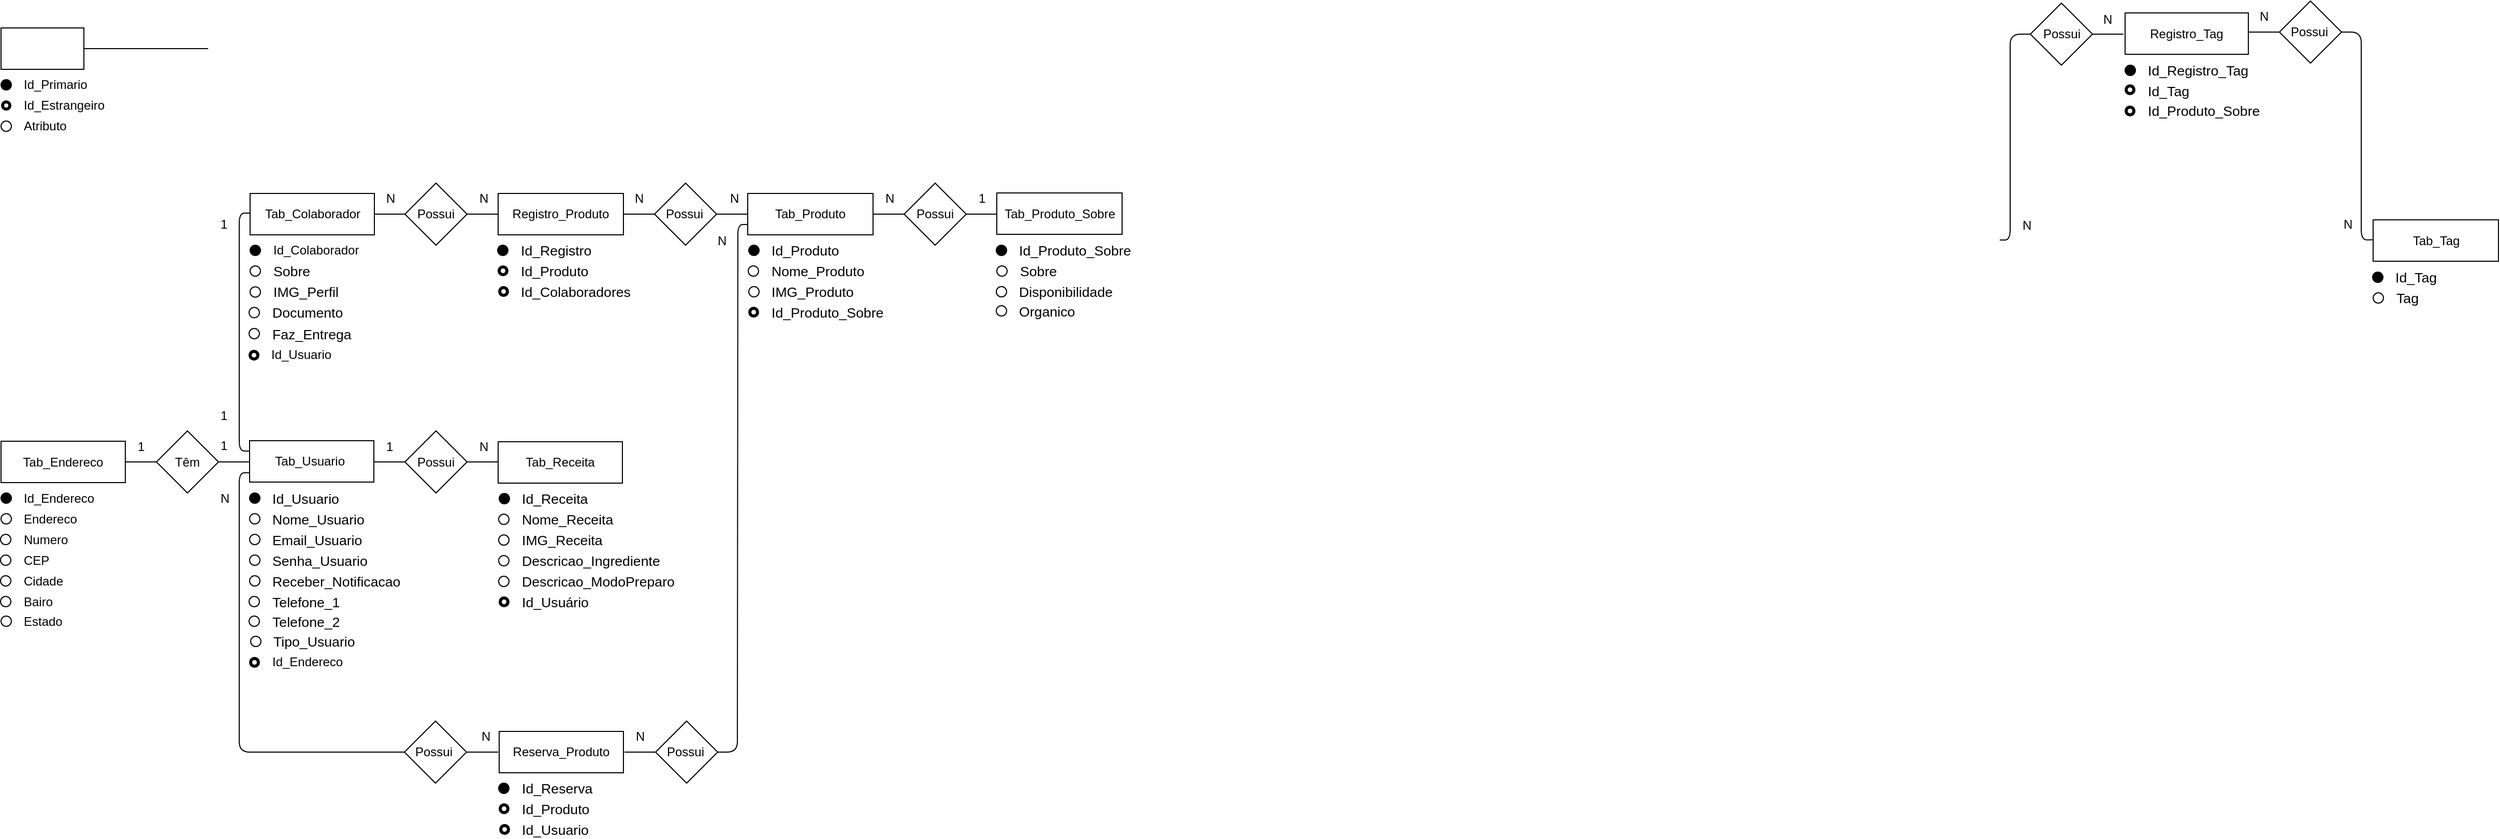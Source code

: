 <mxfile version="12.1.3" type="google" pages="1"><diagram id="uikg-ebsh83IP-GvJcgj" name="Conceitual"><mxGraphModel dx="502" dy="266" grid="1" gridSize="10" guides="1" tooltips="1" connect="1" arrows="1" fold="1" page="1" pageScale="1" pageWidth="827" pageHeight="1169" math="0" shadow="0"><root><mxCell id="0"/><mxCell id="1" parent="0"/><mxCell id="f7tvmnN2A5TUFXAN9-95-1" value="" style="rounded=0;whiteSpace=wrap;html=1;" parent="1" vertex="1"><mxGeometry x="40" y="40" width="80" height="40" as="geometry"/></mxCell><mxCell id="f7tvmnN2A5TUFXAN9-95-2" value="" style="endArrow=none;html=1;" parent="1" edge="1"><mxGeometry width="50" height="50" relative="1" as="geometry"><mxPoint x="120" y="60" as="sourcePoint"/><mxPoint x="240" y="60" as="targetPoint"/></mxGeometry></mxCell><mxCell id="f7tvmnN2A5TUFXAN9-95-3" value="" style="ellipse;whiteSpace=wrap;html=1;aspect=fixed;fillColor=#000000;" parent="1" vertex="1"><mxGeometry x="40" y="90" width="10" height="10" as="geometry"/></mxCell><mxCell id="f7tvmnN2A5TUFXAN9-95-4" value="" style="ellipse;whiteSpace=wrap;html=1;aspect=fixed;fillColor=#FFFFFF;strokeWidth=3;" parent="1" vertex="1"><mxGeometry x="41.5" y="111.5" width="7" height="7" as="geometry"/></mxCell><mxCell id="f7tvmnN2A5TUFXAN9-95-5" value="" style="ellipse;whiteSpace=wrap;html=1;aspect=fixed;fillColor=none;" parent="1" vertex="1"><mxGeometry x="40" y="130" width="10" height="10" as="geometry"/></mxCell><mxCell id="f7tvmnN2A5TUFXAN9-95-6" value="Id_Primario" style="text;html=1;strokeColor=none;fillColor=none;align=left;verticalAlign=middle;whiteSpace=wrap;rounded=0;" parent="1" vertex="1"><mxGeometry x="60" y="90" width="40" height="10" as="geometry"/></mxCell><mxCell id="f7tvmnN2A5TUFXAN9-95-7" value="Id_Estrangeiro" style="text;html=1;strokeColor=none;fillColor=none;align=left;verticalAlign=middle;whiteSpace=wrap;rounded=0;" parent="1" vertex="1"><mxGeometry x="60" y="110" width="40" height="10" as="geometry"/></mxCell><mxCell id="f7tvmnN2A5TUFXAN9-95-8" value="Atributo" style="text;html=1;strokeColor=none;fillColor=none;align=left;verticalAlign=middle;whiteSpace=wrap;rounded=0;" parent="1" vertex="1"><mxGeometry x="60" y="130" width="40" height="10" as="geometry"/></mxCell><mxCell id="f7tvmnN2A5TUFXAN9-95-9" value="Tab_Endereco" style="rounded=0;whiteSpace=wrap;html=1;" parent="1" vertex="1"><mxGeometry x="40" y="439.5" width="120" height="40" as="geometry"/></mxCell><mxCell id="f7tvmnN2A5TUFXAN9-95-10" value="" style="endArrow=none;html=1;" parent="1" edge="1"><mxGeometry width="50" height="50" relative="1" as="geometry"><mxPoint x="160" y="459.5" as="sourcePoint"/><mxPoint x="280" y="459.5" as="targetPoint"/></mxGeometry></mxCell><mxCell id="f7tvmnN2A5TUFXAN9-95-11" value="" style="ellipse;whiteSpace=wrap;html=1;aspect=fixed;fillColor=#000000;" parent="1" vertex="1"><mxGeometry x="40" y="489.5" width="10" height="10" as="geometry"/></mxCell><mxCell id="f7tvmnN2A5TUFXAN9-95-14" value="Id_Endereco" style="text;html=1;strokeColor=none;fillColor=none;align=left;verticalAlign=middle;whiteSpace=wrap;rounded=0;" parent="1" vertex="1"><mxGeometry x="60" y="489.5" width="40" height="10" as="geometry"/></mxCell><mxCell id="f7tvmnN2A5TUFXAN9-95-19" value="" style="ellipse;whiteSpace=wrap;html=1;aspect=fixed;fillColor=none;" parent="1" vertex="1"><mxGeometry x="40" y="509.5" width="10" height="10" as="geometry"/></mxCell><mxCell id="f7tvmnN2A5TUFXAN9-95-20" value="Endereco" style="text;html=1;strokeColor=none;fillColor=none;align=left;verticalAlign=middle;whiteSpace=wrap;rounded=0;" parent="1" vertex="1"><mxGeometry x="60" y="509.5" width="40" height="10" as="geometry"/></mxCell><mxCell id="f7tvmnN2A5TUFXAN9-95-21" value="" style="ellipse;whiteSpace=wrap;html=1;aspect=fixed;fillColor=none;" parent="1" vertex="1"><mxGeometry x="39.5" y="549.5" width="10" height="10" as="geometry"/></mxCell><mxCell id="f7tvmnN2A5TUFXAN9-95-22" value="CEP" style="text;html=1;strokeColor=none;fillColor=none;align=left;verticalAlign=middle;whiteSpace=wrap;rounded=0;" parent="1" vertex="1"><mxGeometry x="59.5" y="549.5" width="40" height="10" as="geometry"/></mxCell><mxCell id="f7tvmnN2A5TUFXAN9-95-23" value="" style="ellipse;whiteSpace=wrap;html=1;aspect=fixed;fillColor=none;" parent="1" vertex="1"><mxGeometry x="39.5" y="569.5" width="10" height="10" as="geometry"/></mxCell><mxCell id="f7tvmnN2A5TUFXAN9-95-24" value="Cidade" style="text;html=1;strokeColor=none;fillColor=none;align=left;verticalAlign=middle;whiteSpace=wrap;rounded=0;" parent="1" vertex="1"><mxGeometry x="59.5" y="569.5" width="40" height="10" as="geometry"/></mxCell><mxCell id="f7tvmnN2A5TUFXAN9-95-25" value="" style="ellipse;whiteSpace=wrap;html=1;aspect=fixed;fillColor=none;" parent="1" vertex="1"><mxGeometry x="39.5" y="589.5" width="10" height="10" as="geometry"/></mxCell><mxCell id="f7tvmnN2A5TUFXAN9-95-26" value="Bairo" style="text;html=1;strokeColor=none;fillColor=none;align=left;verticalAlign=middle;whiteSpace=wrap;rounded=0;" parent="1" vertex="1"><mxGeometry x="59.5" y="589.5" width="40" height="10" as="geometry"/></mxCell><mxCell id="f7tvmnN2A5TUFXAN9-95-27" value="1" style="text;html=1;strokeColor=none;fillColor=none;align=left;verticalAlign=middle;whiteSpace=wrap;rounded=0;" parent="1" vertex="1"><mxGeometry x="170" y="440" width="20" height="10" as="geometry"/></mxCell><mxCell id="f7tvmnN2A5TUFXAN9-95-28" value="1" style="text;html=1;strokeColor=none;fillColor=none;align=left;verticalAlign=middle;whiteSpace=wrap;rounded=0;" parent="1" vertex="1"><mxGeometry x="250" y="439" width="20" height="10" as="geometry"/></mxCell><mxCell id="f7tvmnN2A5TUFXAN9-95-30" value="Tab_Usuario&amp;nbsp;" style="rounded=0;whiteSpace=wrap;html=1;" parent="1" vertex="1"><mxGeometry x="280" y="439" width="120" height="40" as="geometry"/></mxCell><mxCell id="f7tvmnN2A5TUFXAN9-95-31" value="" style="endArrow=none;html=1;entryX=0;entryY=0.5;entryDx=0;entryDy=0;exitX=1;exitY=0.5;exitDx=0;exitDy=0;" parent="1" target="bHAgnI6_j4kIWD1kkPup-5" edge="1" source="EElcfvFMlsTW9g3fztrZ-11"><mxGeometry width="50" height="50" relative="1" as="geometry"><mxPoint x="130" y="190" as="sourcePoint"/><mxPoint x="960" y="380.5" as="targetPoint"/><Array as="points"><mxPoint x="470" y="220"/><mxPoint x="510" y="220"/></Array></mxGeometry></mxCell><mxCell id="f7tvmnN2A5TUFXAN9-95-32" value="N" style="text;html=1;strokeColor=none;fillColor=none;align=left;verticalAlign=middle;whiteSpace=wrap;rounded=0;" parent="1" vertex="1"><mxGeometry x="499.5" y="200" width="20" height="10" as="geometry"/></mxCell><mxCell id="f7tvmnN2A5TUFXAN9-95-33" value="N&amp;nbsp;" style="text;html=1;strokeColor=none;fillColor=none;align=left;verticalAlign=middle;whiteSpace=wrap;rounded=0;" parent="1" vertex="1"><mxGeometry x="742" y="200" width="20" height="10" as="geometry"/></mxCell><mxCell id="f7tvmnN2A5TUFXAN9-95-34" value="" style="ellipse;whiteSpace=wrap;html=1;aspect=fixed;fillColor=#000000;" parent="1" vertex="1"><mxGeometry x="280" y="489.5" width="10" height="10" as="geometry"/></mxCell><mxCell id="f7tvmnN2A5TUFXAN9-95-35" value="&lt;span style=&quot;font-size: 10pt ; font-family: &amp;#34;arial&amp;#34;&quot;&gt;Id_Usuario&lt;/span&gt;" style="text;html=1;strokeColor=none;fillColor=none;align=left;verticalAlign=middle;whiteSpace=wrap;rounded=0;" parent="1" vertex="1"><mxGeometry x="300" y="489.5" width="40" height="10" as="geometry"/></mxCell><mxCell id="f7tvmnN2A5TUFXAN9-95-36" value="" style="ellipse;whiteSpace=wrap;html=1;aspect=fixed;fillColor=none;" parent="1" vertex="1"><mxGeometry x="280" y="509.5" width="10" height="10" as="geometry"/></mxCell><mxCell id="f7tvmnN2A5TUFXAN9-95-37" value="&lt;span style=&quot;font-size: 10pt ; font-family: &amp;#34;arial&amp;#34;&quot;&gt;Nome_Usuario&lt;/span&gt;" style="text;html=1;strokeColor=none;fillColor=none;align=left;verticalAlign=middle;whiteSpace=wrap;rounded=0;" parent="1" vertex="1"><mxGeometry x="300" y="509.5" width="40" height="10" as="geometry"/></mxCell><mxCell id="f7tvmnN2A5TUFXAN9-95-38" value="" style="ellipse;whiteSpace=wrap;html=1;aspect=fixed;fillColor=none;" parent="1" vertex="1"><mxGeometry x="280" y="529.5" width="10" height="10" as="geometry"/></mxCell><mxCell id="f7tvmnN2A5TUFXAN9-95-39" value="&lt;span style=&quot;font-size: 10pt ; font-family: &amp;#34;arial&amp;#34;&quot;&gt;Email_Usuario&lt;/span&gt;" style="text;html=1;strokeColor=none;fillColor=none;align=left;verticalAlign=middle;whiteSpace=wrap;rounded=0;" parent="1" vertex="1"><mxGeometry x="300" y="529.5" width="40" height="10" as="geometry"/></mxCell><mxCell id="f7tvmnN2A5TUFXAN9-95-40" value="" style="ellipse;whiteSpace=wrap;html=1;aspect=fixed;fillColor=none;" parent="1" vertex="1"><mxGeometry x="280" y="549.5" width="10" height="10" as="geometry"/></mxCell><mxCell id="f7tvmnN2A5TUFXAN9-95-41" value="&lt;span style=&quot;font-size: 10pt ; font-family: &amp;#34;arial&amp;#34;&quot;&gt;Senha_Usuario&lt;/span&gt;" style="text;html=1;strokeColor=none;fillColor=none;align=left;verticalAlign=middle;whiteSpace=wrap;rounded=0;" parent="1" vertex="1"><mxGeometry x="300" y="549.5" width="40" height="10" as="geometry"/></mxCell><mxCell id="f7tvmnN2A5TUFXAN9-95-42" value="" style="ellipse;whiteSpace=wrap;html=1;aspect=fixed;fillColor=none;" parent="1" vertex="1"><mxGeometry x="280" y="569.5" width="10" height="10" as="geometry"/></mxCell><mxCell id="f7tvmnN2A5TUFXAN9-95-43" value="&lt;span style=&quot;font-size: 10pt ; font-family: &amp;#34;arial&amp;#34;&quot;&gt;Receber_Notificacao&lt;/span&gt;" style="text;html=1;strokeColor=none;fillColor=none;align=left;verticalAlign=middle;whiteSpace=wrap;rounded=0;" parent="1" vertex="1"><mxGeometry x="300" y="569.5" width="40" height="10" as="geometry"/></mxCell><mxCell id="f7tvmnN2A5TUFXAN9-95-44" value="Tab_Produto" style="rounded=0;whiteSpace=wrap;html=1;" parent="1" vertex="1"><mxGeometry x="761" y="200" width="121" height="40" as="geometry"/></mxCell><mxCell id="f7tvmnN2A5TUFXAN9-95-63" value="" style="ellipse;whiteSpace=wrap;html=1;aspect=fixed;fillColor=none;" parent="1" vertex="1"><mxGeometry x="280.5" y="270" width="10" height="10" as="geometry"/></mxCell><mxCell id="f7tvmnN2A5TUFXAN9-95-64" value="&lt;span style=&quot;font-size: 10pt ; font-family: &amp;#34;arial&amp;#34;&quot;&gt;Sobre&lt;/span&gt;" style="text;html=1;strokeColor=none;fillColor=none;align=left;verticalAlign=middle;whiteSpace=wrap;rounded=0;" parent="1" vertex="1"><mxGeometry x="300.5" y="270" width="40" height="10" as="geometry"/></mxCell><mxCell id="f7tvmnN2A5TUFXAN9-95-65" value="" style="ellipse;whiteSpace=wrap;html=1;aspect=fixed;fillColor=none;" parent="1" vertex="1"><mxGeometry x="280.5" y="290.19" width="10" height="10" as="geometry"/></mxCell><mxCell id="f7tvmnN2A5TUFXAN9-95-66" value="&lt;span style=&quot;font-size: 10pt ; font-family: &amp;#34;arial&amp;#34;&quot;&gt;IMG_Perfil&lt;/span&gt;" style="text;html=1;strokeColor=none;fillColor=none;align=left;verticalAlign=middle;whiteSpace=wrap;rounded=0;" parent="1" vertex="1"><mxGeometry x="300.5" y="290.19" width="40" height="10" as="geometry"/></mxCell><mxCell id="f7tvmnN2A5TUFXAN9-95-71" value="" style="ellipse;whiteSpace=wrap;html=1;aspect=fixed;fillColor=none;" parent="1" vertex="1"><mxGeometry x="279.5" y="310.167" width="10" height="10" as="geometry"/></mxCell><mxCell id="f7tvmnN2A5TUFXAN9-95-72" value="&lt;span style=&quot;font-size: 10pt ; font-family: &amp;#34;arial&amp;#34;&quot;&gt;Documento&lt;/span&gt;" style="text;html=1;strokeColor=none;fillColor=none;align=left;verticalAlign=middle;whiteSpace=wrap;rounded=0;" parent="1" vertex="1"><mxGeometry x="299.5" y="310.167" width="40" height="10" as="geometry"/></mxCell><mxCell id="f7tvmnN2A5TUFXAN9-95-73" value="" style="ellipse;whiteSpace=wrap;html=1;aspect=fixed;fillColor=none;" parent="1" vertex="1"><mxGeometry x="279.5" y="330.5" width="10" height="10" as="geometry"/></mxCell><mxCell id="f7tvmnN2A5TUFXAN9-95-74" value="&lt;span style=&quot;font-size: 10pt ; font-family: &amp;#34;arial&amp;#34;&quot;&gt;Faz_Entrega&lt;/span&gt;" style="text;html=1;strokeColor=none;fillColor=none;align=left;verticalAlign=middle;whiteSpace=wrap;rounded=0;" parent="1" vertex="1"><mxGeometry x="299.5" y="330.5" width="40" height="10" as="geometry"/></mxCell><mxCell id="f7tvmnN2A5TUFXAN9-95-87" value="Id_Endereco" style="text;html=1;strokeColor=none;fillColor=none;align=left;verticalAlign=middle;whiteSpace=wrap;rounded=0;" parent="1" vertex="1"><mxGeometry x="299.5" y="647.5" width="40" height="10" as="geometry"/></mxCell><mxCell id="f7tvmnN2A5TUFXAN9-95-90" value="" style="ellipse;whiteSpace=wrap;html=1;aspect=fixed;fillColor=none;" parent="1" vertex="1"><mxGeometry x="761.5" y="270" width="10" height="10" as="geometry"/></mxCell><mxCell id="f7tvmnN2A5TUFXAN9-95-91" value="&lt;span style=&quot;font-size: 10pt ; font-family: &amp;#34;arial&amp;#34;&quot;&gt;Nome_Produto&lt;/span&gt;" style="text;html=1;strokeColor=none;fillColor=none;align=left;verticalAlign=middle;whiteSpace=wrap;rounded=0;" parent="1" vertex="1"><mxGeometry x="781.5" y="270" width="40" height="10" as="geometry"/></mxCell><mxCell id="f7tvmnN2A5TUFXAN9-95-94" value="" style="ellipse;whiteSpace=wrap;html=1;aspect=fixed;fillColor=none;" parent="1" vertex="1"><mxGeometry x="762" y="290" width="10" height="10" as="geometry"/></mxCell><mxCell id="f7tvmnN2A5TUFXAN9-95-95" value="&lt;span style=&quot;font-size: 10pt ; font-family: &amp;#34;arial&amp;#34;&quot;&gt;IMG_Produto&lt;/span&gt;" style="text;html=1;strokeColor=none;fillColor=none;align=left;verticalAlign=middle;whiteSpace=wrap;rounded=0;" parent="1" vertex="1"><mxGeometry x="782" y="290" width="40" height="10" as="geometry"/></mxCell><mxCell id="f7tvmnN2A5TUFXAN9-95-104" value="" style="ellipse;whiteSpace=wrap;html=1;aspect=fixed;fillColor=#000000;" parent="1" vertex="1"><mxGeometry x="762" y="250" width="10" height="10" as="geometry"/></mxCell><mxCell id="f7tvmnN2A5TUFXAN9-95-105" value="&lt;span style=&quot;font-size: 10pt ; font-family: &amp;#34;arial&amp;#34;&quot;&gt;Id_Produto&lt;/span&gt;" style="text;html=1;strokeColor=none;fillColor=none;align=left;verticalAlign=middle;whiteSpace=wrap;rounded=0;" parent="1" vertex="1"><mxGeometry x="782" y="250" width="40" height="10" as="geometry"/></mxCell><mxCell id="f7tvmnN2A5TUFXAN9-95-116" value="" style="ellipse;whiteSpace=wrap;html=1;aspect=fixed;fillColor=#FFFFFF;strokeWidth=3;" parent="1" vertex="1"><mxGeometry x="763" y="311" width="7.5" height="7.5" as="geometry"/></mxCell><mxCell id="f7tvmnN2A5TUFXAN9-95-124" value="" style="rhombus;whiteSpace=wrap;html=1;strokeWidth=1;fillColor=#ffffff;align=left;" parent="1" vertex="1"><mxGeometry x="430" y="190" width="60" height="60" as="geometry"/></mxCell><mxCell id="f7tvmnN2A5TUFXAN9-95-125" value="Possui" style="text;html=1;strokeColor=none;fillColor=none;align=center;verticalAlign=middle;whiteSpace=wrap;rounded=0;" parent="1" vertex="1"><mxGeometry x="440" y="215" width="40" height="10" as="geometry"/></mxCell><mxCell id="f7tvmnN2A5TUFXAN9-95-128" value="Tab_Receita" style="rounded=0;whiteSpace=wrap;html=1;" parent="1" vertex="1"><mxGeometry x="520" y="440" width="120" height="40" as="geometry"/></mxCell><mxCell id="f7tvmnN2A5TUFXAN9-95-129" value="" style="rhombus;whiteSpace=wrap;html=1;strokeWidth=1;fillColor=#ffffff;align=left;" parent="1" vertex="1"><mxGeometry x="190" y="429.5" width="60" height="60" as="geometry"/></mxCell><mxCell id="f7tvmnN2A5TUFXAN9-95-130" value="Têm" style="text;html=1;strokeColor=none;fillColor=none;align=center;verticalAlign=middle;whiteSpace=wrap;rounded=0;" parent="1" vertex="1"><mxGeometry x="200" y="454.5" width="40" height="10" as="geometry"/></mxCell><mxCell id="f7tvmnN2A5TUFXAN9-95-131" value="" style="ellipse;whiteSpace=wrap;html=1;aspect=fixed;fillColor=none;" parent="1" vertex="1"><mxGeometry x="520.5" y="510" width="10" height="10" as="geometry"/></mxCell><mxCell id="f7tvmnN2A5TUFXAN9-95-132" value="&lt;span style=&quot;font-size: 10pt ; font-family: &amp;#34;arial&amp;#34;&quot;&gt;Nome_Receita&lt;/span&gt;" style="text;html=1;strokeColor=none;fillColor=none;align=left;verticalAlign=middle;whiteSpace=wrap;rounded=0;" parent="1" vertex="1"><mxGeometry x="540.5" y="510" width="40" height="10" as="geometry"/></mxCell><mxCell id="f7tvmnN2A5TUFXAN9-95-133" value="" style="ellipse;whiteSpace=wrap;html=1;aspect=fixed;fillColor=none;" parent="1" vertex="1"><mxGeometry x="520.5" y="530" width="10" height="10" as="geometry"/></mxCell><mxCell id="f7tvmnN2A5TUFXAN9-95-134" value="&lt;span style=&quot;font-size: 10pt ; font-family: &amp;#34;arial&amp;#34;&quot;&gt;IMG_Receita&lt;/span&gt;" style="text;html=1;strokeColor=none;fillColor=none;align=left;verticalAlign=middle;whiteSpace=wrap;rounded=0;" parent="1" vertex="1"><mxGeometry x="540.5" y="530" width="40" height="10" as="geometry"/></mxCell><mxCell id="f7tvmnN2A5TUFXAN9-95-135" value="" style="ellipse;whiteSpace=wrap;html=1;aspect=fixed;fillColor=none;" parent="1" vertex="1"><mxGeometry x="520.5" y="550" width="10" height="10" as="geometry"/></mxCell><mxCell id="f7tvmnN2A5TUFXAN9-95-136" value="&lt;span style=&quot;font-size: 10pt ; font-family: &amp;#34;arial&amp;#34;&quot;&gt;Descricao_Ingrediente&lt;/span&gt;" style="text;html=1;strokeColor=none;fillColor=none;align=left;verticalAlign=middle;whiteSpace=wrap;rounded=0;" parent="1" vertex="1"><mxGeometry x="540.5" y="550" width="40" height="10" as="geometry"/></mxCell><mxCell id="f7tvmnN2A5TUFXAN9-95-137" value="" style="ellipse;whiteSpace=wrap;html=1;aspect=fixed;fillColor=none;" parent="1" vertex="1"><mxGeometry x="520.5" y="570" width="10" height="10" as="geometry"/></mxCell><mxCell id="f7tvmnN2A5TUFXAN9-95-138" value="&lt;span style=&quot;font-size: 10pt ; font-family: &amp;#34;arial&amp;#34;&quot;&gt;Descricao_ModoPreparo&lt;/span&gt;" style="text;html=1;strokeColor=none;fillColor=none;align=left;verticalAlign=middle;whiteSpace=wrap;rounded=0;" parent="1" vertex="1"><mxGeometry x="540.5" y="570" width="40" height="10" as="geometry"/></mxCell><mxCell id="f7tvmnN2A5TUFXAN9-95-145" value="" style="ellipse;whiteSpace=wrap;html=1;aspect=fixed;fillColor=#000000;" parent="1" vertex="1"><mxGeometry x="521" y="490" width="10" height="10" as="geometry"/></mxCell><mxCell id="f7tvmnN2A5TUFXAN9-95-146" value="&lt;span style=&quot;font-size: 10pt ; font-family: &amp;#34;arial&amp;#34;&quot;&gt;Id_Receita&lt;/span&gt;" style="text;html=1;strokeColor=none;fillColor=none;align=left;verticalAlign=middle;whiteSpace=wrap;rounded=0;" parent="1" vertex="1"><mxGeometry x="541" y="490" width="40" height="10" as="geometry"/></mxCell><mxCell id="f7tvmnN2A5TUFXAN9-95-150" value="&lt;span style=&quot;font-size: 10pt ; font-family: &amp;#34;arial&amp;#34;&quot;&gt;Id_Usuário&lt;/span&gt;" style="text;html=1;strokeColor=none;fillColor=none;align=left;verticalAlign=middle;whiteSpace=wrap;rounded=0;" parent="1" vertex="1"><mxGeometry x="540.5" y="589.5" width="40" height="10" as="geometry"/></mxCell><mxCell id="bHAgnI6_j4kIWD1kkPup-1" value="" style="endArrow=none;html=1;entryX=0;entryY=0.5;entryDx=0;entryDy=0;" parent="1" target="f7tvmnN2A5TUFXAN9-95-44" edge="1"><mxGeometry width="50" height="50" relative="1" as="geometry"><mxPoint x="641" y="220" as="sourcePoint"/><mxPoint x="751" y="221" as="targetPoint"/><Array as="points"><mxPoint x="750" y="220"/></Array></mxGeometry></mxCell><mxCell id="bHAgnI6_j4kIWD1kkPup-2" value="N" style="text;html=1;strokeColor=none;fillColor=none;align=left;verticalAlign=middle;whiteSpace=wrap;rounded=0;" parent="1" vertex="1"><mxGeometry x="649.5" y="200" width="20" height="10" as="geometry"/></mxCell><mxCell id="bHAgnI6_j4kIWD1kkPup-3" value="" style="rhombus;whiteSpace=wrap;html=1;strokeWidth=1;fillColor=#ffffff;align=left;" parent="1" vertex="1"><mxGeometry x="671" y="190" width="60" height="60" as="geometry"/></mxCell><mxCell id="bHAgnI6_j4kIWD1kkPup-4" value="Possui" style="text;html=1;strokeColor=none;fillColor=none;align=center;verticalAlign=middle;whiteSpace=wrap;rounded=0;" parent="1" vertex="1"><mxGeometry x="679.5" y="215" width="40" height="10" as="geometry"/></mxCell><mxCell id="bHAgnI6_j4kIWD1kkPup-5" value="Registro_Produto" style="rounded=0;whiteSpace=wrap;html=1;" parent="1" vertex="1"><mxGeometry x="520" y="200" width="121" height="40" as="geometry"/></mxCell><mxCell id="bHAgnI6_j4kIWD1kkPup-6" value="1" style="text;html=1;strokeColor=none;fillColor=none;align=left;verticalAlign=middle;whiteSpace=wrap;rounded=0;" parent="1" vertex="1"><mxGeometry x="981.5" y="200" width="20" height="10" as="geometry"/></mxCell><mxCell id="bHAgnI6_j4kIWD1kkPup-7" value="Tab_Produto_Sobre" style="rounded=0;whiteSpace=wrap;html=1;" parent="1" vertex="1"><mxGeometry x="1001.5" y="199.5" width="121" height="40" as="geometry"/></mxCell><mxCell id="bHAgnI6_j4kIWD1kkPup-14" value="" style="ellipse;whiteSpace=wrap;html=1;aspect=fixed;fillColor=none;" parent="1" vertex="1"><mxGeometry x="1001.5" y="270" width="10" height="10" as="geometry"/></mxCell><mxCell id="bHAgnI6_j4kIWD1kkPup-15" value="&lt;span style=&quot;font-size: 10pt ; font-family: &amp;#34;arial&amp;#34;&quot;&gt;Sobre&lt;/span&gt;" style="text;html=1;strokeColor=none;fillColor=none;align=left;verticalAlign=middle;whiteSpace=wrap;rounded=0;" parent="1" vertex="1"><mxGeometry x="1021.5" y="270" width="40" height="10" as="geometry"/></mxCell><mxCell id="bHAgnI6_j4kIWD1kkPup-16" value="" style="ellipse;whiteSpace=wrap;html=1;aspect=fixed;fillColor=none;" parent="1" vertex="1"><mxGeometry x="1001" y="290" width="10" height="10" as="geometry"/></mxCell><mxCell id="bHAgnI6_j4kIWD1kkPup-17" value="&lt;span style=&quot;font-size: 10pt ; font-family: &amp;#34;arial&amp;#34;&quot;&gt;Disponibilidade&lt;/span&gt;" style="text;html=1;strokeColor=none;fillColor=none;align=left;verticalAlign=middle;whiteSpace=wrap;rounded=0;" parent="1" vertex="1"><mxGeometry x="1021" y="290" width="40" height="10" as="geometry"/></mxCell><mxCell id="bHAgnI6_j4kIWD1kkPup-22" value="" style="ellipse;whiteSpace=wrap;html=1;aspect=fixed;fillColor=#000000;" parent="1" vertex="1"><mxGeometry x="1001" y="250" width="10" height="10" as="geometry"/></mxCell><mxCell id="bHAgnI6_j4kIWD1kkPup-23" value="&lt;span style=&quot;font-size: 10pt ; font-family: &amp;#34;arial&amp;#34;&quot;&gt;Id_Produto_Sobre&lt;/span&gt;" style="text;html=1;strokeColor=none;fillColor=none;align=left;verticalAlign=middle;whiteSpace=wrap;rounded=0;" parent="1" vertex="1"><mxGeometry x="1021" y="250" width="40" height="10" as="geometry"/></mxCell><mxCell id="bHAgnI6_j4kIWD1kkPup-29" value="" style="endArrow=none;html=1;" parent="1" edge="1"><mxGeometry width="50" height="50" relative="1" as="geometry"><mxPoint x="882" y="220" as="sourcePoint"/><mxPoint x="1002" y="220" as="targetPoint"/><Array as="points"><mxPoint x="1002" y="220"/></Array></mxGeometry></mxCell><mxCell id="bHAgnI6_j4kIWD1kkPup-30" value="N" style="text;html=1;strokeColor=none;fillColor=none;align=left;verticalAlign=middle;whiteSpace=wrap;rounded=0;" parent="1" vertex="1"><mxGeometry x="892" y="200" width="20" height="10" as="geometry"/></mxCell><mxCell id="bHAgnI6_j4kIWD1kkPup-31" value="" style="rhombus;whiteSpace=wrap;html=1;strokeWidth=1;fillColor=#ffffff;align=left;" parent="1" vertex="1"><mxGeometry x="912" y="190" width="60" height="60" as="geometry"/></mxCell><mxCell id="bHAgnI6_j4kIWD1kkPup-32" value="Possui" style="text;html=1;strokeColor=none;fillColor=none;align=center;verticalAlign=middle;whiteSpace=wrap;rounded=0;" parent="1" vertex="1"><mxGeometry x="922" y="215" width="40" height="10" as="geometry"/></mxCell><mxCell id="bHAgnI6_j4kIWD1kkPup-38" value="" style="ellipse;whiteSpace=wrap;html=1;aspect=fixed;fillColor=#FFFFFF;strokeWidth=3;" parent="1" vertex="1"><mxGeometry x="281" y="649.5" width="7.5" height="7.5" as="geometry"/></mxCell><mxCell id="bHAgnI6_j4kIWD1kkPup-39" value="" style="ellipse;whiteSpace=wrap;html=1;aspect=fixed;fillColor=#FFFFFF;strokeWidth=3;" parent="1" vertex="1"><mxGeometry x="522" y="591" width="7.5" height="7.5" as="geometry"/></mxCell><mxCell id="bHAgnI6_j4kIWD1kkPup-40" value="&lt;span style=&quot;font-size: 10pt ; font-family: &amp;#34;arial&amp;#34;&quot;&gt;Id_Produto_Sobre&lt;br&gt;&lt;/span&gt;" style="text;html=1;strokeColor=none;fillColor=none;align=left;verticalAlign=middle;whiteSpace=wrap;rounded=0;" parent="1" vertex="1"><mxGeometry x="781.5" y="310" width="40" height="10" as="geometry"/></mxCell><mxCell id="bHAgnI6_j4kIWD1kkPup-41" value="" style="ellipse;whiteSpace=wrap;html=1;aspect=fixed;fillColor=#000000;" parent="1" vertex="1"><mxGeometry x="519.5" y="250" width="10" height="10" as="geometry"/></mxCell><mxCell id="bHAgnI6_j4kIWD1kkPup-42" value="&lt;span style=&quot;font-size: 10pt ; font-family: &amp;#34;arial&amp;#34;&quot;&gt;Id_Registro&lt;/span&gt;" style="text;html=1;strokeColor=none;fillColor=none;align=left;verticalAlign=middle;whiteSpace=wrap;rounded=0;" parent="1" vertex="1"><mxGeometry x="539.5" y="250" width="40" height="10" as="geometry"/></mxCell><mxCell id="bHAgnI6_j4kIWD1kkPup-44" value="" style="ellipse;whiteSpace=wrap;html=1;aspect=fixed;fillColor=#FFFFFF;strokeWidth=3;" parent="1" vertex="1"><mxGeometry x="521" y="271" width="7.5" height="7.5" as="geometry"/></mxCell><mxCell id="bHAgnI6_j4kIWD1kkPup-45" value="&lt;span style=&quot;font-size: 10pt ; font-family: &amp;#34;arial&amp;#34;&quot;&gt;Id_Produto&lt;br&gt;&lt;/span&gt;" style="text;html=1;strokeColor=none;fillColor=none;align=left;verticalAlign=middle;whiteSpace=wrap;rounded=0;" parent="1" vertex="1"><mxGeometry x="539.5" y="270" width="40" height="10" as="geometry"/></mxCell><mxCell id="bHAgnI6_j4kIWD1kkPup-46" value="" style="ellipse;whiteSpace=wrap;html=1;aspect=fixed;fillColor=#FFFFFF;strokeWidth=3;" parent="1" vertex="1"><mxGeometry x="521.5" y="291" width="7.5" height="7.5" as="geometry"/></mxCell><mxCell id="bHAgnI6_j4kIWD1kkPup-47" value="&lt;span style=&quot;font-size: 10pt ; font-family: &amp;#34;arial&amp;#34;&quot;&gt;Id_Colaboradores&lt;br&gt;&lt;/span&gt;" style="text;html=1;strokeColor=none;fillColor=none;align=left;verticalAlign=middle;whiteSpace=wrap;rounded=0;" parent="1" vertex="1"><mxGeometry x="540" y="290" width="40" height="10" as="geometry"/></mxCell><mxCell id="bHAgnI6_j4kIWD1kkPup-48" value="N" style="text;html=1;strokeColor=none;fillColor=none;align=left;verticalAlign=middle;whiteSpace=wrap;rounded=0;" parent="1" vertex="1"><mxGeometry x="2067.5" y="26.5" width="20" height="10" as="geometry"/></mxCell><mxCell id="bHAgnI6_j4kIWD1kkPup-57" value="" style="endArrow=none;html=1;exitX=1;exitY=0.5;exitDx=0;exitDy=0;" parent="1" edge="1"><mxGeometry width="50" height="50" relative="1" as="geometry"><mxPoint x="1970" y="245.0" as="sourcePoint"/><mxPoint x="2089.5" y="46" as="targetPoint"/><Array as="points"><mxPoint x="1980" y="245"/><mxPoint x="1980" y="46"/><mxPoint x="2089.5" y="46"/></Array></mxGeometry></mxCell><mxCell id="bHAgnI6_j4kIWD1kkPup-58" value="N" style="text;html=1;strokeColor=none;fillColor=none;align=left;verticalAlign=middle;whiteSpace=wrap;rounded=0;" parent="1" vertex="1"><mxGeometry x="1990" y="225.5" width="20" height="10" as="geometry"/></mxCell><mxCell id="bHAgnI6_j4kIWD1kkPup-59" value="" style="rhombus;whiteSpace=wrap;html=1;strokeWidth=1;fillColor=#ffffff;align=left;" parent="1" vertex="1"><mxGeometry x="1999.5" y="16" width="60" height="60" as="geometry"/></mxCell><mxCell id="bHAgnI6_j4kIWD1kkPup-60" value="Possui" style="text;html=1;strokeColor=none;fillColor=none;align=center;verticalAlign=middle;whiteSpace=wrap;rounded=0;" parent="1" vertex="1"><mxGeometry x="2009.5" y="41" width="40" height="10" as="geometry"/></mxCell><mxCell id="bHAgnI6_j4kIWD1kkPup-63" value="Tab_Tag" style="rounded=0;whiteSpace=wrap;html=1;" parent="1" vertex="1"><mxGeometry x="2330.5" y="225.5" width="121" height="40" as="geometry"/></mxCell><mxCell id="bHAgnI6_j4kIWD1kkPup-64" value="" style="ellipse;whiteSpace=wrap;html=1;aspect=fixed;fillColor=none;" parent="1" vertex="1"><mxGeometry x="2330.5" y="296" width="10" height="10" as="geometry"/></mxCell><mxCell id="bHAgnI6_j4kIWD1kkPup-65" value="&lt;span style=&quot;font-size: 10pt ; font-family: &amp;#34;arial&amp;#34;&quot;&gt;Tag&lt;/span&gt;" style="text;html=1;strokeColor=none;fillColor=none;align=left;verticalAlign=middle;whiteSpace=wrap;rounded=0;" parent="1" vertex="1"><mxGeometry x="2350.5" y="296" width="40" height="10" as="geometry"/></mxCell><mxCell id="bHAgnI6_j4kIWD1kkPup-66" value="" style="ellipse;whiteSpace=wrap;html=1;aspect=fixed;fillColor=#000000;" parent="1" vertex="1"><mxGeometry x="2330" y="276" width="10" height="10" as="geometry"/></mxCell><mxCell id="bHAgnI6_j4kIWD1kkPup-67" value="&lt;font face=&quot;arial&quot;&gt;&lt;span style=&quot;font-size: 13.333px&quot;&gt;Id_Tag&lt;/span&gt;&lt;/font&gt;" style="text;html=1;strokeColor=none;fillColor=none;align=left;verticalAlign=middle;whiteSpace=wrap;rounded=0;" parent="1" vertex="1"><mxGeometry x="2350" y="276" width="40" height="10" as="geometry"/></mxCell><mxCell id="bHAgnI6_j4kIWD1kkPup-70" value="Registro_Tag" style="rounded=0;whiteSpace=wrap;html=1;" parent="1" vertex="1"><mxGeometry x="2091" y="25.5" width="119" height="40" as="geometry"/></mxCell><mxCell id="bHAgnI6_j4kIWD1kkPup-72" value="&lt;span style=&quot;font-size: 10pt ; font-family: &amp;#34;arial&amp;#34;&quot;&gt;Id_Tag&lt;/span&gt;" style="text;html=1;strokeColor=none;fillColor=none;align=left;verticalAlign=middle;whiteSpace=wrap;rounded=0;" parent="1" vertex="1"><mxGeometry x="2111" y="95.5" width="40" height="10" as="geometry"/></mxCell><mxCell id="bHAgnI6_j4kIWD1kkPup-73" value="" style="ellipse;whiteSpace=wrap;html=1;aspect=fixed;fillColor=#000000;" parent="1" vertex="1"><mxGeometry x="2091" y="76" width="10" height="10" as="geometry"/></mxCell><mxCell id="bHAgnI6_j4kIWD1kkPup-74" value="&lt;font face=&quot;arial&quot;&gt;&lt;span style=&quot;font-size: 13.333px&quot;&gt;Id_Registro_Tag&lt;/span&gt;&lt;/font&gt;" style="text;html=1;strokeColor=none;fillColor=none;align=left;verticalAlign=middle;whiteSpace=wrap;rounded=0;" parent="1" vertex="1"><mxGeometry x="2111" y="75.5" width="40" height="10" as="geometry"/></mxCell><mxCell id="bHAgnI6_j4kIWD1kkPup-75" value="" style="ellipse;whiteSpace=wrap;html=1;aspect=fixed;fillColor=#FFFFFF;strokeWidth=3;" parent="1" vertex="1"><mxGeometry x="2092" y="116.5" width="7.5" height="7.5" as="geometry"/></mxCell><mxCell id="bHAgnI6_j4kIWD1kkPup-76" value="&lt;span style=&quot;font-size: 10pt ; font-family: &amp;#34;arial&amp;#34;&quot;&gt;Id_Produto_Sobre&lt;br&gt;&lt;/span&gt;" style="text;html=1;strokeColor=none;fillColor=none;align=left;verticalAlign=middle;whiteSpace=wrap;rounded=0;" parent="1" vertex="1"><mxGeometry x="2111" y="115" width="40" height="10" as="geometry"/></mxCell><mxCell id="bHAgnI6_j4kIWD1kkPup-78" value="" style="ellipse;whiteSpace=wrap;html=1;aspect=fixed;fillColor=#FFFFFF;strokeWidth=3;" parent="1" vertex="1"><mxGeometry x="2092" y="96" width="7.5" height="7.5" as="geometry"/></mxCell><mxCell id="bHAgnI6_j4kIWD1kkPup-79" value="N&amp;nbsp;" style="text;html=1;strokeColor=none;fillColor=none;align=left;verticalAlign=middle;whiteSpace=wrap;rounded=0;" parent="1" vertex="1"><mxGeometry x="2300" y="224.5" width="20" height="10" as="geometry"/></mxCell><mxCell id="bHAgnI6_j4kIWD1kkPup-80" value="" style="endArrow=none;html=1;entryX=0;entryY=0.48;entryDx=0;entryDy=0;entryPerimeter=0;" parent="1" target="bHAgnI6_j4kIWD1kkPup-63" edge="1"><mxGeometry width="50" height="50" relative="1" as="geometry"><mxPoint x="2210" y="44" as="sourcePoint"/><mxPoint x="2328.5" y="244.5" as="targetPoint"/><Array as="points"><mxPoint x="2319" y="44"/><mxPoint x="2319" y="245"/></Array></mxGeometry></mxCell><mxCell id="bHAgnI6_j4kIWD1kkPup-81" value="N" style="text;html=1;strokeColor=none;fillColor=none;align=left;verticalAlign=middle;whiteSpace=wrap;rounded=0;" parent="1" vertex="1"><mxGeometry x="2218.5" y="24" width="20" height="10" as="geometry"/></mxCell><mxCell id="bHAgnI6_j4kIWD1kkPup-82" value="" style="rhombus;whiteSpace=wrap;html=1;strokeWidth=1;fillColor=#ffffff;align=left;" parent="1" vertex="1"><mxGeometry x="2240" y="14" width="60" height="60" as="geometry"/></mxCell><mxCell id="bHAgnI6_j4kIWD1kkPup-83" value="Possui" style="text;html=1;strokeColor=none;fillColor=none;align=center;verticalAlign=middle;whiteSpace=wrap;rounded=0;" parent="1" vertex="1"><mxGeometry x="2248.5" y="39" width="40" height="10" as="geometry"/></mxCell><mxCell id="EElcfvFMlsTW9g3fztrZ-3" value="1" style="text;html=1;strokeColor=none;fillColor=none;align=left;verticalAlign=middle;whiteSpace=wrap;rounded=0;" vertex="1" parent="1"><mxGeometry x="410" y="440" width="20" height="10" as="geometry"/></mxCell><mxCell id="EElcfvFMlsTW9g3fztrZ-11" value="Tab_Colaborador" style="rounded=0;whiteSpace=wrap;html=1;" vertex="1" parent="1"><mxGeometry x="280.5" y="200" width="120" height="40" as="geometry"/></mxCell><mxCell id="EElcfvFMlsTW9g3fztrZ-12" value="" style="endArrow=none;html=1;entryX=0;entryY=0.25;entryDx=0;entryDy=0;" edge="1" parent="1" target="f7tvmnN2A5TUFXAN9-95-30"><mxGeometry width="50" height="50" relative="1" as="geometry"><mxPoint x="280" y="219" as="sourcePoint"/><mxPoint x="270" y="429" as="targetPoint"/><Array as="points"><mxPoint x="270" y="219"/><mxPoint x="270" y="449"/></Array></mxGeometry></mxCell><mxCell id="EElcfvFMlsTW9g3fztrZ-13" value="" style="ellipse;whiteSpace=wrap;html=1;aspect=fixed;fillColor=#000000;" vertex="1" parent="1"><mxGeometry x="280.5" y="250" width="10" height="10" as="geometry"/></mxCell><mxCell id="EElcfvFMlsTW9g3fztrZ-14" value="Id_Colaborador" style="text;html=1;strokeColor=none;fillColor=none;align=left;verticalAlign=middle;whiteSpace=wrap;rounded=0;" vertex="1" parent="1"><mxGeometry x="300.5" y="250" width="40" height="10" as="geometry"/></mxCell><mxCell id="EElcfvFMlsTW9g3fztrZ-31" value="1" style="text;html=1;strokeColor=none;fillColor=none;align=left;verticalAlign=middle;whiteSpace=wrap;rounded=0;" vertex="1" parent="1"><mxGeometry x="250" y="410" width="20" height="10" as="geometry"/></mxCell><mxCell id="EElcfvFMlsTW9g3fztrZ-35" value="Id_Usuario" style="text;html=1;strokeColor=none;fillColor=none;align=left;verticalAlign=middle;whiteSpace=wrap;rounded=0;" vertex="1" parent="1"><mxGeometry x="299" y="350.586" width="40" height="10" as="geometry"/></mxCell><mxCell id="EElcfvFMlsTW9g3fztrZ-36" value="" style="ellipse;whiteSpace=wrap;html=1;aspect=fixed;fillColor=#FFFFFF;strokeWidth=3;" vertex="1" parent="1"><mxGeometry x="280.5" y="352.586" width="7.5" height="7.5" as="geometry"/></mxCell><mxCell id="EElcfvFMlsTW9g3fztrZ-39" value="" style="ellipse;whiteSpace=wrap;html=1;aspect=fixed;fillColor=none;" vertex="1" parent="1"><mxGeometry x="39.5" y="529.5" width="10" height="10" as="geometry"/></mxCell><mxCell id="EElcfvFMlsTW9g3fztrZ-40" value="Numero" style="text;html=1;strokeColor=none;fillColor=none;align=left;verticalAlign=middle;whiteSpace=wrap;rounded=0;" vertex="1" parent="1"><mxGeometry x="59.5" y="529.5" width="40" height="10" as="geometry"/></mxCell><mxCell id="EElcfvFMlsTW9g3fztrZ-41" value="" style="ellipse;whiteSpace=wrap;html=1;aspect=fixed;fillColor=none;" vertex="1" parent="1"><mxGeometry x="40" y="608.5" width="10" height="10" as="geometry"/></mxCell><mxCell id="EElcfvFMlsTW9g3fztrZ-42" value="Estado" style="text;html=1;strokeColor=none;fillColor=none;align=left;verticalAlign=middle;whiteSpace=wrap;rounded=0;" vertex="1" parent="1"><mxGeometry x="60" y="608.5" width="40" height="10" as="geometry"/></mxCell><mxCell id="EElcfvFMlsTW9g3fztrZ-43" value="" style="ellipse;whiteSpace=wrap;html=1;aspect=fixed;fillColor=none;" vertex="1" parent="1"><mxGeometry x="279.5" y="589.5" width="10" height="10" as="geometry"/></mxCell><mxCell id="EElcfvFMlsTW9g3fztrZ-44" value="&lt;span style=&quot;font-size: 10pt ; font-family: &amp;#34;arial&amp;#34;&quot;&gt;Telefone_1&lt;/span&gt;" style="text;html=1;strokeColor=none;fillColor=none;align=left;verticalAlign=middle;whiteSpace=wrap;rounded=0;" vertex="1" parent="1"><mxGeometry x="299.5" y="589.5" width="40" height="10" as="geometry"/></mxCell><mxCell id="EElcfvFMlsTW9g3fztrZ-45" value="" style="ellipse;whiteSpace=wrap;html=1;aspect=fixed;fillColor=none;" vertex="1" parent="1"><mxGeometry x="279.5" y="608.5" width="10" height="10" as="geometry"/></mxCell><mxCell id="EElcfvFMlsTW9g3fztrZ-46" value="&lt;span style=&quot;font-size: 10pt ; font-family: &amp;#34;arial&amp;#34;&quot;&gt;Telefone_2&lt;/span&gt;" style="text;html=1;strokeColor=none;fillColor=none;align=left;verticalAlign=middle;whiteSpace=wrap;rounded=0;" vertex="1" parent="1"><mxGeometry x="299.5" y="608.5" width="40" height="10" as="geometry"/></mxCell><mxCell id="EElcfvFMlsTW9g3fztrZ-47" value="" style="ellipse;whiteSpace=wrap;html=1;aspect=fixed;fillColor=none;" vertex="1" parent="1"><mxGeometry x="1001" y="308.5" width="10" height="10" as="geometry"/></mxCell><mxCell id="EElcfvFMlsTW9g3fztrZ-48" value="&lt;font face=&quot;arial&quot;&gt;&lt;span style=&quot;font-size: 13.333px&quot;&gt;Organico&lt;/span&gt;&lt;/font&gt;" style="text;html=1;strokeColor=none;fillColor=none;align=left;verticalAlign=middle;whiteSpace=wrap;rounded=0;" vertex="1" parent="1"><mxGeometry x="1021" y="308.5" width="40" height="10" as="geometry"/></mxCell><mxCell id="EElcfvFMlsTW9g3fztrZ-49" value="" style="ellipse;whiteSpace=wrap;html=1;aspect=fixed;fillColor=none;" vertex="1" parent="1"><mxGeometry x="281" y="628" width="10" height="10" as="geometry"/></mxCell><mxCell id="EElcfvFMlsTW9g3fztrZ-50" value="&lt;span style=&quot;font-size: 10pt ; font-family: &amp;#34;arial&amp;#34;&quot;&gt;Tipo_Usuario&lt;/span&gt;" style="text;html=1;strokeColor=none;fillColor=none;align=left;verticalAlign=middle;whiteSpace=wrap;rounded=0;" vertex="1" parent="1"><mxGeometry x="301" y="628" width="40" height="10" as="geometry"/></mxCell><mxCell id="EElcfvFMlsTW9g3fztrZ-61" value="" style="endArrow=none;html=1;entryX=0;entryY=0.5;entryDx=0;entryDy=0;exitX=1;exitY=0.5;exitDx=0;exitDy=0;" edge="1" parent="1"><mxGeometry width="50" height="50" relative="1" as="geometry"><mxPoint x="400.5" y="459.5" as="sourcePoint"/><mxPoint x="519.5" y="459.5" as="targetPoint"/><Array as="points"><mxPoint x="470" y="459.5"/><mxPoint x="510" y="459.5"/></Array></mxGeometry></mxCell><mxCell id="EElcfvFMlsTW9g3fztrZ-62" value="N" style="text;html=1;strokeColor=none;fillColor=none;align=left;verticalAlign=middle;whiteSpace=wrap;rounded=0;" vertex="1" parent="1"><mxGeometry x="499.5" y="439.5" width="20" height="10" as="geometry"/></mxCell><mxCell id="EElcfvFMlsTW9g3fztrZ-63" value="" style="rhombus;whiteSpace=wrap;html=1;strokeWidth=1;fillColor=#ffffff;align=left;" vertex="1" parent="1"><mxGeometry x="430" y="429.5" width="60" height="60" as="geometry"/></mxCell><mxCell id="EElcfvFMlsTW9g3fztrZ-64" value="Possui" style="text;html=1;strokeColor=none;fillColor=none;align=center;verticalAlign=middle;whiteSpace=wrap;rounded=0;" vertex="1" parent="1"><mxGeometry x="440" y="454.5" width="40" height="10" as="geometry"/></mxCell><mxCell id="EElcfvFMlsTW9g3fztrZ-65" value="1" style="text;html=1;strokeColor=none;fillColor=none;align=left;verticalAlign=middle;whiteSpace=wrap;rounded=0;" vertex="1" parent="1"><mxGeometry x="250" y="224.5" width="20" height="10" as="geometry"/></mxCell><mxCell id="EElcfvFMlsTW9g3fztrZ-66" value="N" style="text;html=1;strokeColor=none;fillColor=none;align=left;verticalAlign=middle;whiteSpace=wrap;rounded=0;" vertex="1" parent="1"><mxGeometry x="410" y="199.5" width="20" height="10" as="geometry"/></mxCell><mxCell id="EElcfvFMlsTW9g3fztrZ-67" value="N&amp;nbsp;" style="text;html=1;strokeColor=none;fillColor=none;align=left;verticalAlign=middle;whiteSpace=wrap;rounded=0;" vertex="1" parent="1"><mxGeometry x="730" y="240.5" width="20" height="10" as="geometry"/></mxCell><mxCell id="EElcfvFMlsTW9g3fztrZ-68" value="" style="endArrow=none;html=1;entryX=0;entryY=0.75;entryDx=0;entryDy=0;" edge="1" parent="1" target="f7tvmnN2A5TUFXAN9-95-44"><mxGeometry width="50" height="50" relative="1" as="geometry"><mxPoint x="642" y="740.0" as="sourcePoint"/><mxPoint x="760" y="230" as="targetPoint"/><Array as="points"><mxPoint x="751" y="740"/><mxPoint x="751.5" y="230"/></Array></mxGeometry></mxCell><mxCell id="EElcfvFMlsTW9g3fztrZ-69" value="N" style="text;html=1;strokeColor=none;fillColor=none;align=left;verticalAlign=middle;whiteSpace=wrap;rounded=0;" vertex="1" parent="1"><mxGeometry x="650.5" y="720" width="20" height="10" as="geometry"/></mxCell><mxCell id="EElcfvFMlsTW9g3fztrZ-70" value="" style="rhombus;whiteSpace=wrap;html=1;strokeWidth=1;fillColor=#ffffff;align=left;" vertex="1" parent="1"><mxGeometry x="672" y="710" width="60" height="60" as="geometry"/></mxCell><mxCell id="EElcfvFMlsTW9g3fztrZ-71" value="Possui" style="text;html=1;strokeColor=none;fillColor=none;align=center;verticalAlign=middle;whiteSpace=wrap;rounded=0;" vertex="1" parent="1"><mxGeometry x="680.5" y="735" width="40" height="10" as="geometry"/></mxCell><mxCell id="EElcfvFMlsTW9g3fztrZ-72" value="Reserva_Produto" style="rounded=0;whiteSpace=wrap;html=1;" vertex="1" parent="1"><mxGeometry x="521" y="720" width="120" height="40" as="geometry"/></mxCell><mxCell id="EElcfvFMlsTW9g3fztrZ-73" value="" style="ellipse;whiteSpace=wrap;html=1;aspect=fixed;fillColor=#000000;" vertex="1" parent="1"><mxGeometry x="520.5" y="770" width="10" height="10" as="geometry"/></mxCell><mxCell id="EElcfvFMlsTW9g3fztrZ-74" value="&lt;span style=&quot;font-size: 10pt ; font-family: &amp;#34;arial&amp;#34;&quot;&gt;Id_Reserva&lt;/span&gt;" style="text;html=1;strokeColor=none;fillColor=none;align=left;verticalAlign=middle;whiteSpace=wrap;rounded=0;" vertex="1" parent="1"><mxGeometry x="540.5" y="770" width="40" height="10" as="geometry"/></mxCell><mxCell id="EElcfvFMlsTW9g3fztrZ-75" value="" style="ellipse;whiteSpace=wrap;html=1;aspect=fixed;fillColor=#FFFFFF;strokeWidth=3;" vertex="1" parent="1"><mxGeometry x="522" y="791" width="7.5" height="7.5" as="geometry"/></mxCell><mxCell id="EElcfvFMlsTW9g3fztrZ-76" value="&lt;span style=&quot;font-size: 10pt ; font-family: &amp;#34;arial&amp;#34;&quot;&gt;Id_Produto&lt;br&gt;&lt;/span&gt;" style="text;html=1;strokeColor=none;fillColor=none;align=left;verticalAlign=middle;whiteSpace=wrap;rounded=0;" vertex="1" parent="1"><mxGeometry x="540.5" y="790" width="40" height="10" as="geometry"/></mxCell><mxCell id="EElcfvFMlsTW9g3fztrZ-77" value="" style="ellipse;whiteSpace=wrap;html=1;aspect=fixed;fillColor=#FFFFFF;strokeWidth=3;" vertex="1" parent="1"><mxGeometry x="522.5" y="811" width="7.5" height="7.5" as="geometry"/></mxCell><mxCell id="EElcfvFMlsTW9g3fztrZ-78" value="&lt;span style=&quot;font-size: 10pt ; font-family: &amp;#34;arial&amp;#34;&quot;&gt;Id_Usuario&lt;br&gt;&lt;/span&gt;" style="text;html=1;strokeColor=none;fillColor=none;align=left;verticalAlign=middle;whiteSpace=wrap;rounded=0;" vertex="1" parent="1"><mxGeometry x="541" y="810" width="40" height="10" as="geometry"/></mxCell><mxCell id="EElcfvFMlsTW9g3fztrZ-79" value="N&amp;nbsp;" style="text;html=1;strokeColor=none;fillColor=none;align=left;verticalAlign=middle;whiteSpace=wrap;rounded=0;" vertex="1" parent="1"><mxGeometry x="502" y="720" width="20" height="10" as="geometry"/></mxCell><mxCell id="EElcfvFMlsTW9g3fztrZ-85" value="" style="endArrow=none;html=1;" edge="1" parent="1"><mxGeometry width="50" height="50" relative="1" as="geometry"><mxPoint x="280" y="470" as="sourcePoint"/><mxPoint x="520" y="740" as="targetPoint"/><Array as="points"><mxPoint x="270" y="470"/><mxPoint x="270" y="740"/></Array></mxGeometry></mxCell><mxCell id="EElcfvFMlsTW9g3fztrZ-86" value="" style="rhombus;whiteSpace=wrap;html=1;strokeWidth=1;fillColor=#ffffff;align=left;" vertex="1" parent="1"><mxGeometry x="429.5" y="710" width="60" height="60" as="geometry"/></mxCell><mxCell id="EElcfvFMlsTW9g3fztrZ-87" value="Possui" style="text;html=1;strokeColor=none;fillColor=none;align=center;verticalAlign=middle;whiteSpace=wrap;rounded=0;" vertex="1" parent="1"><mxGeometry x="438" y="735" width="40" height="10" as="geometry"/></mxCell><mxCell id="EElcfvFMlsTW9g3fztrZ-88" value="N" style="text;html=1;strokeColor=none;fillColor=none;align=left;verticalAlign=middle;whiteSpace=wrap;rounded=0;" vertex="1" parent="1"><mxGeometry x="250" y="490" width="20" height="10" as="geometry"/></mxCell></root></mxGraphModel></diagram></mxfile>
